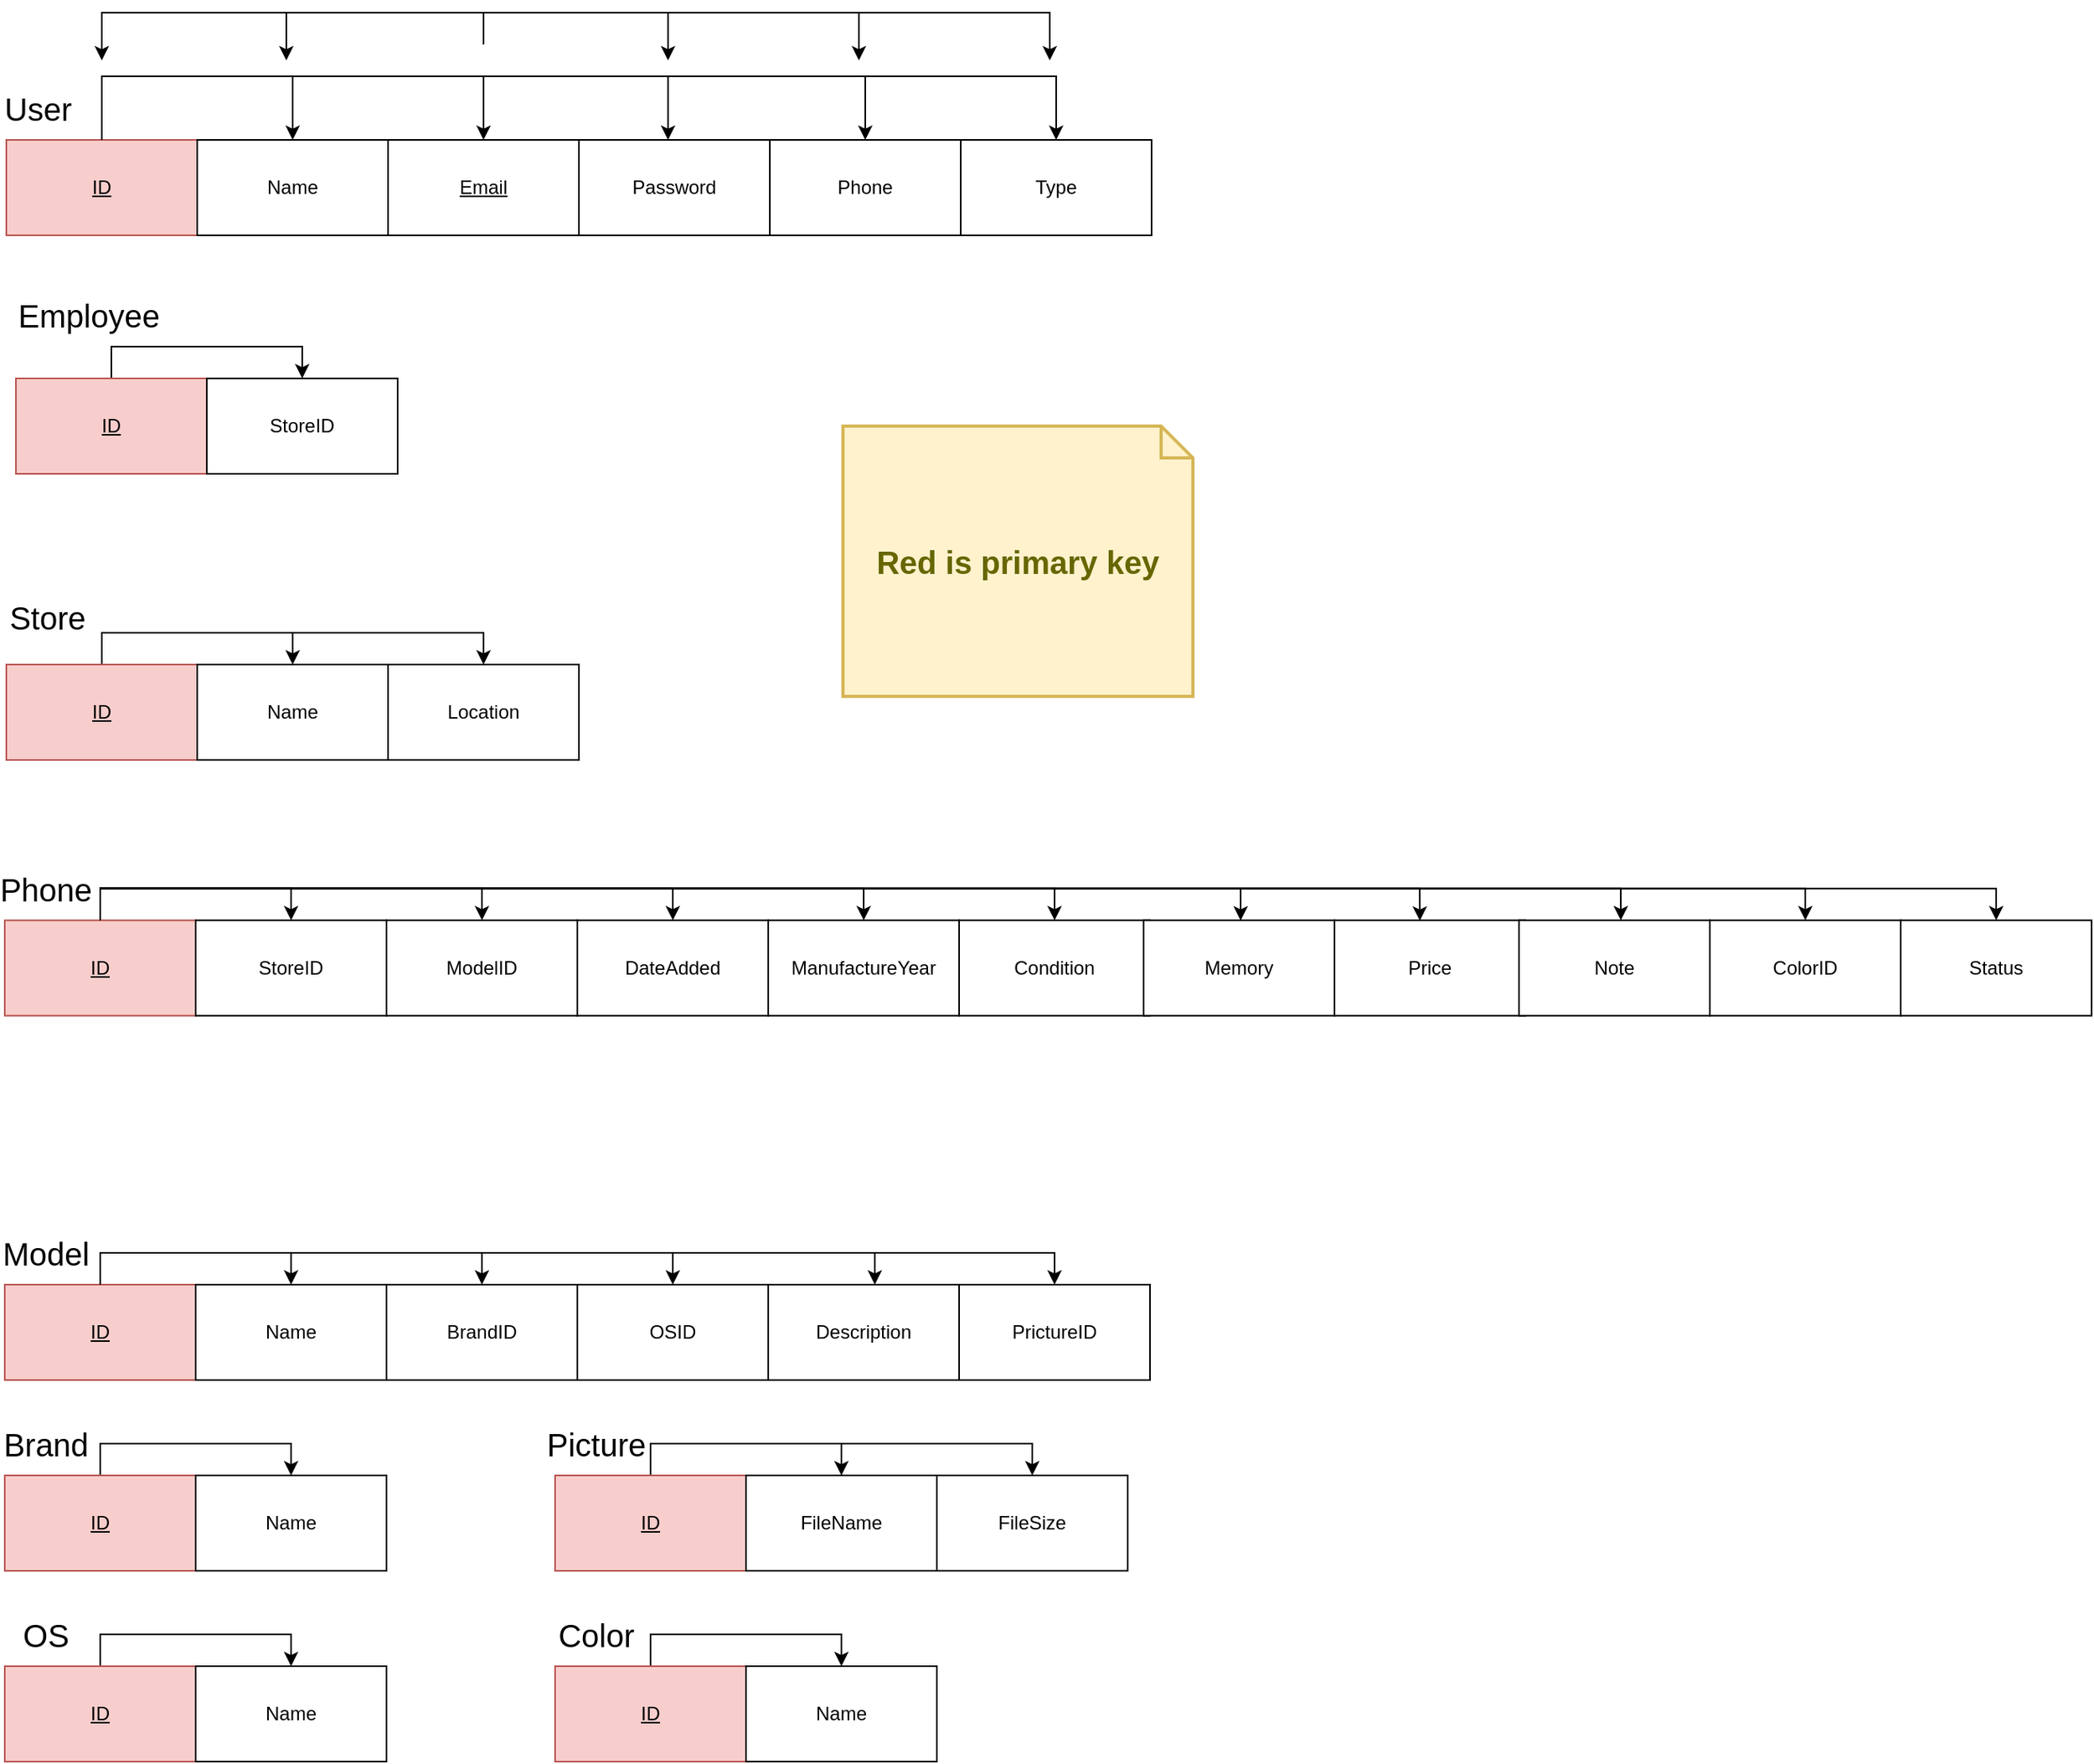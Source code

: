 <mxfile version="14.8.3" type="device"><diagram id="035sHm9pwQb7ePQOrhCW" name="Page-2"><mxGraphModel dx="2194" dy="1099" grid="1" gridSize="10" guides="1" tooltips="1" connect="1" arrows="1" fold="1" page="1" pageScale="1" pageWidth="827" pageHeight="1169" math="0" shadow="0"><root><mxCell id="b-8uIXt19fAHrSY7u_cm-0"/><mxCell id="b-8uIXt19fAHrSY7u_cm-1" parent="b-8uIXt19fAHrSY7u_cm-0"/><mxCell id="b-8uIXt19fAHrSY7u_cm-50" style="edgeStyle=orthogonalEdgeStyle;rounded=0;orthogonalLoop=1;jettySize=auto;html=1;entryX=0.5;entryY=0;entryDx=0;entryDy=0;fontSize=20;endArrow=classic;endFill=1;" parent="b-8uIXt19fAHrSY7u_cm-1" source="b-8uIXt19fAHrSY7u_cm-2" target="b-8uIXt19fAHrSY7u_cm-3" edge="1"><mxGeometry relative="1" as="geometry"><Array as="points"><mxPoint x="114" y="120"/><mxPoint x="234" y="120"/></Array></mxGeometry></mxCell><mxCell id="b-8uIXt19fAHrSY7u_cm-51" style="edgeStyle=orthogonalEdgeStyle;rounded=0;orthogonalLoop=1;jettySize=auto;html=1;entryX=0.5;entryY=0;entryDx=0;entryDy=0;fontSize=20;endArrow=classic;endFill=1;" parent="b-8uIXt19fAHrSY7u_cm-1" source="b-8uIXt19fAHrSY7u_cm-2" edge="1" target="jbXUVMqpDsSO2yN19UNB-1"><mxGeometry relative="1" as="geometry"><mxPoint x="414" y="160" as="targetPoint"/><Array as="points"><mxPoint x="114" y="120"/><mxPoint x="354" y="120"/></Array></mxGeometry></mxCell><mxCell id="b-8uIXt19fAHrSY7u_cm-54" style="edgeStyle=orthogonalEdgeStyle;rounded=0;orthogonalLoop=1;jettySize=auto;html=1;entryX=0.5;entryY=0;entryDx=0;entryDy=0;fontSize=20;endArrow=classic;endFill=1;" parent="b-8uIXt19fAHrSY7u_cm-1" source="b-8uIXt19fAHrSY7u_cm-2" target="b-8uIXt19fAHrSY7u_cm-6" edge="1"><mxGeometry relative="1" as="geometry"><Array as="points"><mxPoint x="114" y="120"/><mxPoint x="594" y="120"/></Array></mxGeometry></mxCell><mxCell id="b-8uIXt19fAHrSY7u_cm-55" style="edgeStyle=orthogonalEdgeStyle;rounded=0;orthogonalLoop=1;jettySize=auto;html=1;entryX=0.5;entryY=0;entryDx=0;entryDy=0;fontSize=20;endArrow=classic;endFill=1;" parent="b-8uIXt19fAHrSY7u_cm-1" source="b-8uIXt19fAHrSY7u_cm-2" target="b-8uIXt19fAHrSY7u_cm-7" edge="1"><mxGeometry relative="1" as="geometry"><Array as="points"><mxPoint x="114" y="120"/><mxPoint x="714" y="120"/></Array></mxGeometry></mxCell><mxCell id="b-8uIXt19fAHrSY7u_cm-2" value="ID" style="rounded=0;whiteSpace=wrap;html=1;fillColor=#f8cecc;strokeColor=#b85450;fontStyle=4" parent="b-8uIXt19fAHrSY7u_cm-1" vertex="1"><mxGeometry x="54" y="160" width="120" height="60" as="geometry"/></mxCell><mxCell id="b-8uIXt19fAHrSY7u_cm-3" value="Name" style="rounded=0;whiteSpace=wrap;html=1;" parent="b-8uIXt19fAHrSY7u_cm-1" vertex="1"><mxGeometry x="174" y="160" width="120" height="60" as="geometry"/></mxCell><mxCell id="b-8uIXt19fAHrSY7u_cm-6" value="Phone" style="rounded=0;whiteSpace=wrap;html=1;" parent="b-8uIXt19fAHrSY7u_cm-1" vertex="1"><mxGeometry x="534" y="160" width="120" height="60" as="geometry"/></mxCell><mxCell id="b-8uIXt19fAHrSY7u_cm-7" value="Type" style="rounded=0;whiteSpace=wrap;html=1;" parent="b-8uIXt19fAHrSY7u_cm-1" vertex="1"><mxGeometry x="654" y="160" width="120" height="60" as="geometry"/></mxCell><mxCell id="b-8uIXt19fAHrSY7u_cm-60" style="edgeStyle=orthogonalEdgeStyle;rounded=0;orthogonalLoop=1;jettySize=auto;html=1;fontSize=20;endArrow=classic;endFill=1;" parent="b-8uIXt19fAHrSY7u_cm-1" source="b-8uIXt19fAHrSY7u_cm-8" target="b-8uIXt19fAHrSY7u_cm-9" edge="1"><mxGeometry relative="1" as="geometry"><Array as="points"><mxPoint x="120" y="290"/><mxPoint x="240" y="290"/></Array></mxGeometry></mxCell><mxCell id="b-8uIXt19fAHrSY7u_cm-8" value="ID" style="rounded=0;whiteSpace=wrap;html=1;fontStyle=4;strokeColor=#b85450;fillColor=#f8cecc;" parent="b-8uIXt19fAHrSY7u_cm-1" vertex="1"><mxGeometry x="60" y="310" width="120" height="60" as="geometry"/></mxCell><mxCell id="b-8uIXt19fAHrSY7u_cm-9" value="StoreID" style="rounded=0;whiteSpace=wrap;html=1;" parent="b-8uIXt19fAHrSY7u_cm-1" vertex="1"><mxGeometry x="180" y="310" width="120" height="60" as="geometry"/></mxCell><mxCell id="b-8uIXt19fAHrSY7u_cm-61" style="edgeStyle=orthogonalEdgeStyle;rounded=0;orthogonalLoop=1;jettySize=auto;html=1;entryX=0.5;entryY=0;entryDx=0;entryDy=0;fontSize=20;endArrow=classic;endFill=1;" parent="b-8uIXt19fAHrSY7u_cm-1" source="b-8uIXt19fAHrSY7u_cm-10" target="b-8uIXt19fAHrSY7u_cm-11" edge="1"><mxGeometry relative="1" as="geometry"/></mxCell><mxCell id="b-8uIXt19fAHrSY7u_cm-62" style="edgeStyle=orthogonalEdgeStyle;rounded=0;orthogonalLoop=1;jettySize=auto;html=1;entryX=0.5;entryY=0;entryDx=0;entryDy=0;fontSize=20;endArrow=classic;endFill=1;" parent="b-8uIXt19fAHrSY7u_cm-1" source="b-8uIXt19fAHrSY7u_cm-10" target="b-8uIXt19fAHrSY7u_cm-12" edge="1"><mxGeometry relative="1" as="geometry"><Array as="points"><mxPoint x="114" y="470"/><mxPoint x="354" y="470"/></Array></mxGeometry></mxCell><mxCell id="b-8uIXt19fAHrSY7u_cm-10" value="ID" style="rounded=0;whiteSpace=wrap;html=1;fontStyle=4;strokeColor=#b85450;fillColor=#f8cecc;" parent="b-8uIXt19fAHrSY7u_cm-1" vertex="1"><mxGeometry x="54" y="490" width="120" height="60" as="geometry"/></mxCell><mxCell id="b-8uIXt19fAHrSY7u_cm-11" value="Name" style="rounded=0;whiteSpace=wrap;html=1;" parent="b-8uIXt19fAHrSY7u_cm-1" vertex="1"><mxGeometry x="174" y="490" width="120" height="60" as="geometry"/></mxCell><mxCell id="b-8uIXt19fAHrSY7u_cm-12" value="Location" style="rounded=0;whiteSpace=wrap;html=1;" parent="b-8uIXt19fAHrSY7u_cm-1" vertex="1"><mxGeometry x="294" y="490" width="120" height="60" as="geometry"/></mxCell><mxCell id="b-8uIXt19fAHrSY7u_cm-63" style="edgeStyle=orthogonalEdgeStyle;rounded=0;orthogonalLoop=1;jettySize=auto;html=1;entryX=0.5;entryY=0;entryDx=0;entryDy=0;fontSize=20;endArrow=classic;endFill=1;" parent="b-8uIXt19fAHrSY7u_cm-1" source="b-8uIXt19fAHrSY7u_cm-14" target="b-8uIXt19fAHrSY7u_cm-15" edge="1"><mxGeometry relative="1" as="geometry"/></mxCell><mxCell id="b-8uIXt19fAHrSY7u_cm-14" value="ID" style="rounded=0;whiteSpace=wrap;html=1;fontStyle=4;strokeColor=#b85450;fillColor=#f8cecc;" parent="b-8uIXt19fAHrSY7u_cm-1" vertex="1"><mxGeometry x="53" y="650.83" width="120" height="60" as="geometry"/></mxCell><mxCell id="b-8uIXt19fAHrSY7u_cm-15" value="StoreID" style="rounded=0;whiteSpace=wrap;html=1;" parent="b-8uIXt19fAHrSY7u_cm-1" vertex="1"><mxGeometry x="173" y="650.83" width="120" height="60" as="geometry"/></mxCell><mxCell id="b-8uIXt19fAHrSY7u_cm-16" value="ModelID" style="rounded=0;whiteSpace=wrap;html=1;" parent="b-8uIXt19fAHrSY7u_cm-1" vertex="1"><mxGeometry x="293" y="650.83" width="120" height="60" as="geometry"/></mxCell><mxCell id="b-8uIXt19fAHrSY7u_cm-17" value="DateAdded" style="rounded=0;whiteSpace=wrap;html=1;" parent="b-8uIXt19fAHrSY7u_cm-1" vertex="1"><mxGeometry x="413" y="650.83" width="120" height="60" as="geometry"/></mxCell><mxCell id="b-8uIXt19fAHrSY7u_cm-18" value="ManufactureYear" style="rounded=0;whiteSpace=wrap;html=1;" parent="b-8uIXt19fAHrSY7u_cm-1" vertex="1"><mxGeometry x="533" y="650.83" width="120" height="60" as="geometry"/></mxCell><mxCell id="b-8uIXt19fAHrSY7u_cm-83" style="edgeStyle=orthogonalEdgeStyle;rounded=0;orthogonalLoop=1;jettySize=auto;html=1;exitX=0.5;exitY=0;exitDx=0;exitDy=0;fontSize=20;endArrow=classic;endFill=1;" parent="b-8uIXt19fAHrSY7u_cm-1" source="b-8uIXt19fAHrSY7u_cm-19" edge="1"><mxGeometry relative="1" as="geometry"><mxPoint x="712.833" y="650.667" as="targetPoint"/></mxGeometry></mxCell><mxCell id="b-8uIXt19fAHrSY7u_cm-19" value="Condition" style="rounded=0;whiteSpace=wrap;html=1;" parent="b-8uIXt19fAHrSY7u_cm-1" vertex="1"><mxGeometry x="653" y="650.83" width="120" height="60" as="geometry"/></mxCell><mxCell id="b-8uIXt19fAHrSY7u_cm-20" value="Memory" style="rounded=0;whiteSpace=wrap;html=1;" parent="b-8uIXt19fAHrSY7u_cm-1" vertex="1"><mxGeometry x="769" y="650.83" width="120" height="60" as="geometry"/></mxCell><mxCell id="b-8uIXt19fAHrSY7u_cm-21" value="Price" style="rounded=0;whiteSpace=wrap;html=1;" parent="b-8uIXt19fAHrSY7u_cm-1" vertex="1"><mxGeometry x="889" y="650.83" width="120" height="60" as="geometry"/></mxCell><mxCell id="b-8uIXt19fAHrSY7u_cm-22" value="Note" style="rounded=0;whiteSpace=wrap;html=1;" parent="b-8uIXt19fAHrSY7u_cm-1" vertex="1"><mxGeometry x="1005" y="650.83" width="120" height="60" as="geometry"/></mxCell><mxCell id="b-8uIXt19fAHrSY7u_cm-23" value="ColorID" style="rounded=0;whiteSpace=wrap;html=1;" parent="b-8uIXt19fAHrSY7u_cm-1" vertex="1"><mxGeometry x="1125" y="650.83" width="120" height="60" as="geometry"/></mxCell><mxCell id="b-8uIXt19fAHrSY7u_cm-24" value="Status" style="rounded=0;whiteSpace=wrap;html=1;" parent="b-8uIXt19fAHrSY7u_cm-1" vertex="1"><mxGeometry x="1245" y="650.83" width="120" height="60" as="geometry"/></mxCell><mxCell id="b-8uIXt19fAHrSY7u_cm-25" value="User" style="text;html=1;strokeColor=none;fillColor=none;align=center;verticalAlign=middle;whiteSpace=wrap;rounded=0;fontSize=20;" parent="b-8uIXt19fAHrSY7u_cm-1" vertex="1"><mxGeometry x="54" y="130" width="40" height="20" as="geometry"/></mxCell><mxCell id="b-8uIXt19fAHrSY7u_cm-26" value="Employee" style="text;html=1;strokeColor=none;fillColor=none;align=center;verticalAlign=middle;whiteSpace=wrap;rounded=0;fontSize=20;" parent="b-8uIXt19fAHrSY7u_cm-1" vertex="1"><mxGeometry x="86" y="260" width="40" height="20" as="geometry"/></mxCell><mxCell id="b-8uIXt19fAHrSY7u_cm-27" value="Store" style="text;html=1;strokeColor=none;fillColor=none;align=center;verticalAlign=middle;whiteSpace=wrap;rounded=0;fontSize=20;" parent="b-8uIXt19fAHrSY7u_cm-1" vertex="1"><mxGeometry x="60" y="450" width="40" height="20" as="geometry"/></mxCell><mxCell id="b-8uIXt19fAHrSY7u_cm-28" value="Phone" style="text;html=1;strokeColor=none;fillColor=none;align=center;verticalAlign=middle;whiteSpace=wrap;rounded=0;fontSize=20;" parent="b-8uIXt19fAHrSY7u_cm-1" vertex="1"><mxGeometry x="59" y="620.83" width="40" height="20" as="geometry"/></mxCell><mxCell id="b-8uIXt19fAHrSY7u_cm-85" style="edgeStyle=orthogonalEdgeStyle;rounded=0;orthogonalLoop=1;jettySize=auto;html=1;entryX=0.5;entryY=0;entryDx=0;entryDy=0;fontSize=20;endArrow=classic;endFill=1;" parent="b-8uIXt19fAHrSY7u_cm-1" source="b-8uIXt19fAHrSY7u_cm-29" target="b-8uIXt19fAHrSY7u_cm-30" edge="1"><mxGeometry relative="1" as="geometry"/></mxCell><mxCell id="b-8uIXt19fAHrSY7u_cm-86" style="edgeStyle=orthogonalEdgeStyle;rounded=0;orthogonalLoop=1;jettySize=auto;html=1;entryX=0.5;entryY=0;entryDx=0;entryDy=0;fontSize=20;endArrow=classic;endFill=1;" parent="b-8uIXt19fAHrSY7u_cm-1" source="b-8uIXt19fAHrSY7u_cm-29" target="b-8uIXt19fAHrSY7u_cm-31" edge="1"><mxGeometry relative="1" as="geometry"><Array as="points"><mxPoint x="113" y="860"/><mxPoint x="353" y="860"/></Array></mxGeometry></mxCell><mxCell id="b-8uIXt19fAHrSY7u_cm-29" value="ID" style="rounded=0;whiteSpace=wrap;html=1;fontStyle=4;strokeColor=#b85450;fillColor=#f8cecc;" parent="b-8uIXt19fAHrSY7u_cm-1" vertex="1"><mxGeometry x="53" y="880" width="120" height="60" as="geometry"/></mxCell><mxCell id="b-8uIXt19fAHrSY7u_cm-30" value="Name" style="rounded=0;whiteSpace=wrap;html=1;fontStyle=0" parent="b-8uIXt19fAHrSY7u_cm-1" vertex="1"><mxGeometry x="173" y="880" width="120" height="60" as="geometry"/></mxCell><mxCell id="b-8uIXt19fAHrSY7u_cm-31" value="BrandID" style="rounded=0;whiteSpace=wrap;html=1;" parent="b-8uIXt19fAHrSY7u_cm-1" vertex="1"><mxGeometry x="293" y="880" width="120" height="60" as="geometry"/></mxCell><mxCell id="b-8uIXt19fAHrSY7u_cm-32" value="Model" style="text;html=1;strokeColor=none;fillColor=none;align=center;verticalAlign=middle;whiteSpace=wrap;rounded=0;fontSize=20;" parent="b-8uIXt19fAHrSY7u_cm-1" vertex="1"><mxGeometry x="59" y="850" width="40" height="20" as="geometry"/></mxCell><mxCell id="b-8uIXt19fAHrSY7u_cm-33" value="OSID" style="rounded=0;whiteSpace=wrap;html=1;" parent="b-8uIXt19fAHrSY7u_cm-1" vertex="1"><mxGeometry x="413" y="880" width="120" height="60" as="geometry"/></mxCell><mxCell id="b-8uIXt19fAHrSY7u_cm-34" value="Description" style="rounded=0;whiteSpace=wrap;html=1;" parent="b-8uIXt19fAHrSY7u_cm-1" vertex="1"><mxGeometry x="533" y="880" width="120" height="60" as="geometry"/></mxCell><mxCell id="b-8uIXt19fAHrSY7u_cm-35" value="PrictureID" style="rounded=0;whiteSpace=wrap;html=1;" parent="b-8uIXt19fAHrSY7u_cm-1" vertex="1"><mxGeometry x="653" y="880" width="120" height="60" as="geometry"/></mxCell><mxCell id="b-8uIXt19fAHrSY7u_cm-98" style="edgeStyle=orthogonalEdgeStyle;rounded=0;orthogonalLoop=1;jettySize=auto;html=1;entryX=0.5;entryY=0;entryDx=0;entryDy=0;fontSize=20;endArrow=classic;endFill=1;" parent="b-8uIXt19fAHrSY7u_cm-1" source="b-8uIXt19fAHrSY7u_cm-36" target="b-8uIXt19fAHrSY7u_cm-37" edge="1"><mxGeometry relative="1" as="geometry"/></mxCell><mxCell id="b-8uIXt19fAHrSY7u_cm-36" value="ID" style="rounded=0;whiteSpace=wrap;html=1;fontStyle=4;strokeColor=#b85450;fillColor=#f8cecc;" parent="b-8uIXt19fAHrSY7u_cm-1" vertex="1"><mxGeometry x="53" y="1000" width="120" height="60" as="geometry"/></mxCell><mxCell id="b-8uIXt19fAHrSY7u_cm-37" value="Name" style="rounded=0;whiteSpace=wrap;html=1;fontStyle=0" parent="b-8uIXt19fAHrSY7u_cm-1" vertex="1"><mxGeometry x="173" y="1000" width="120" height="60" as="geometry"/></mxCell><mxCell id="b-8uIXt19fAHrSY7u_cm-39" value="Brand" style="text;html=1;strokeColor=none;fillColor=none;align=center;verticalAlign=middle;whiteSpace=wrap;rounded=0;fontSize=20;" parent="b-8uIXt19fAHrSY7u_cm-1" vertex="1"><mxGeometry x="59" y="970" width="40" height="20" as="geometry"/></mxCell><mxCell id="b-8uIXt19fAHrSY7u_cm-97" style="edgeStyle=orthogonalEdgeStyle;rounded=0;orthogonalLoop=1;jettySize=auto;html=1;entryX=0.5;entryY=0;entryDx=0;entryDy=0;fontSize=20;endArrow=classic;endFill=1;" parent="b-8uIXt19fAHrSY7u_cm-1" source="b-8uIXt19fAHrSY7u_cm-40" target="b-8uIXt19fAHrSY7u_cm-41" edge="1"><mxGeometry relative="1" as="geometry"/></mxCell><mxCell id="b-8uIXt19fAHrSY7u_cm-40" value="ID" style="rounded=0;whiteSpace=wrap;html=1;fontStyle=4;strokeColor=#b85450;fillColor=#f8cecc;" parent="b-8uIXt19fAHrSY7u_cm-1" vertex="1"><mxGeometry x="53" y="1120" width="120" height="60" as="geometry"/></mxCell><mxCell id="b-8uIXt19fAHrSY7u_cm-41" value="Name" style="rounded=0;whiteSpace=wrap;html=1;fontStyle=0" parent="b-8uIXt19fAHrSY7u_cm-1" vertex="1"><mxGeometry x="173" y="1120" width="120" height="60" as="geometry"/></mxCell><mxCell id="b-8uIXt19fAHrSY7u_cm-42" value="OS" style="text;html=1;strokeColor=none;fillColor=none;align=center;verticalAlign=middle;whiteSpace=wrap;rounded=0;fontSize=20;" parent="b-8uIXt19fAHrSY7u_cm-1" vertex="1"><mxGeometry x="59" y="1090" width="40" height="20" as="geometry"/></mxCell><mxCell id="b-8uIXt19fAHrSY7u_cm-99" style="edgeStyle=orthogonalEdgeStyle;rounded=0;orthogonalLoop=1;jettySize=auto;html=1;entryX=0.5;entryY=0;entryDx=0;entryDy=0;fontSize=20;endArrow=classic;endFill=1;" parent="b-8uIXt19fAHrSY7u_cm-1" source="b-8uIXt19fAHrSY7u_cm-43" target="b-8uIXt19fAHrSY7u_cm-44" edge="1"><mxGeometry relative="1" as="geometry"/></mxCell><mxCell id="b-8uIXt19fAHrSY7u_cm-100" style="edgeStyle=orthogonalEdgeStyle;rounded=0;orthogonalLoop=1;jettySize=auto;html=1;fontSize=20;endArrow=classic;endFill=1;entryX=0.5;entryY=0;entryDx=0;entryDy=0;" parent="b-8uIXt19fAHrSY7u_cm-1" source="b-8uIXt19fAHrSY7u_cm-43" target="b-8uIXt19fAHrSY7u_cm-87" edge="1"><mxGeometry relative="1" as="geometry"><mxPoint x="700" y="990" as="targetPoint"/></mxGeometry></mxCell><mxCell id="b-8uIXt19fAHrSY7u_cm-43" value="ID" style="rounded=0;whiteSpace=wrap;html=1;fontStyle=4;strokeColor=#b85450;fillColor=#f8cecc;" parent="b-8uIXt19fAHrSY7u_cm-1" vertex="1"><mxGeometry x="399" y="1000" width="120" height="60" as="geometry"/></mxCell><mxCell id="b-8uIXt19fAHrSY7u_cm-44" value="FileName" style="rounded=0;whiteSpace=wrap;html=1;" parent="b-8uIXt19fAHrSY7u_cm-1" vertex="1"><mxGeometry x="519" y="1000" width="120" height="60" as="geometry"/></mxCell><mxCell id="b-8uIXt19fAHrSY7u_cm-45" value="Picture" style="text;html=1;strokeColor=none;fillColor=none;align=center;verticalAlign=middle;whiteSpace=wrap;rounded=0;fontSize=20;" parent="b-8uIXt19fAHrSY7u_cm-1" vertex="1"><mxGeometry x="405" y="970" width="40" height="20" as="geometry"/></mxCell><mxCell id="b-8uIXt19fAHrSY7u_cm-96" style="edgeStyle=orthogonalEdgeStyle;rounded=0;orthogonalLoop=1;jettySize=auto;html=1;entryX=0.5;entryY=0;entryDx=0;entryDy=0;fontSize=20;endArrow=classic;endFill=1;" parent="b-8uIXt19fAHrSY7u_cm-1" source="b-8uIXt19fAHrSY7u_cm-46" target="b-8uIXt19fAHrSY7u_cm-47" edge="1"><mxGeometry relative="1" as="geometry"/></mxCell><mxCell id="b-8uIXt19fAHrSY7u_cm-46" value="ID" style="rounded=0;whiteSpace=wrap;html=1;fontStyle=4;strokeColor=#b85450;fillColor=#f8cecc;" parent="b-8uIXt19fAHrSY7u_cm-1" vertex="1"><mxGeometry x="399" y="1120" width="120" height="60" as="geometry"/></mxCell><mxCell id="b-8uIXt19fAHrSY7u_cm-47" value="Name" style="rounded=0;whiteSpace=wrap;html=1;" parent="b-8uIXt19fAHrSY7u_cm-1" vertex="1"><mxGeometry x="519" y="1120" width="120" height="60" as="geometry"/></mxCell><mxCell id="b-8uIXt19fAHrSY7u_cm-48" value="Color" style="text;html=1;strokeColor=none;fillColor=none;align=center;verticalAlign=middle;whiteSpace=wrap;rounded=0;fontSize=20;" parent="b-8uIXt19fAHrSY7u_cm-1" vertex="1"><mxGeometry x="405" y="1090" width="40" height="20" as="geometry"/></mxCell><mxCell id="b-8uIXt19fAHrSY7u_cm-64" style="edgeStyle=orthogonalEdgeStyle;rounded=0;orthogonalLoop=1;jettySize=auto;html=1;entryX=0.5;entryY=0;entryDx=0;entryDy=0;fontSize=20;endArrow=classic;endFill=1;" parent="b-8uIXt19fAHrSY7u_cm-1" source="b-8uIXt19fAHrSY7u_cm-14" target="b-8uIXt19fAHrSY7u_cm-16" edge="1"><mxGeometry relative="1" as="geometry"><Array as="points"><mxPoint x="113" y="630.83"/><mxPoint x="353" y="630.83"/></Array></mxGeometry></mxCell><mxCell id="b-8uIXt19fAHrSY7u_cm-65" style="edgeStyle=orthogonalEdgeStyle;rounded=0;orthogonalLoop=1;jettySize=auto;html=1;entryX=0.5;entryY=0;entryDx=0;entryDy=0;fontSize=20;endArrow=classic;endFill=1;" parent="b-8uIXt19fAHrSY7u_cm-1" source="b-8uIXt19fAHrSY7u_cm-14" target="b-8uIXt19fAHrSY7u_cm-17" edge="1"><mxGeometry relative="1" as="geometry"><Array as="points"><mxPoint x="113" y="630.83"/><mxPoint x="473" y="630.83"/></Array></mxGeometry></mxCell><mxCell id="b-8uIXt19fAHrSY7u_cm-66" style="edgeStyle=orthogonalEdgeStyle;rounded=0;orthogonalLoop=1;jettySize=auto;html=1;entryX=0.5;entryY=0;entryDx=0;entryDy=0;fontSize=20;endArrow=classic;endFill=1;" parent="b-8uIXt19fAHrSY7u_cm-1" source="b-8uIXt19fAHrSY7u_cm-14" target="b-8uIXt19fAHrSY7u_cm-18" edge="1"><mxGeometry relative="1" as="geometry"><Array as="points"><mxPoint x="113" y="630.83"/><mxPoint x="593" y="630.83"/></Array></mxGeometry></mxCell><mxCell id="b-8uIXt19fAHrSY7u_cm-67" style="edgeStyle=orthogonalEdgeStyle;rounded=0;orthogonalLoop=1;jettySize=auto;html=1;entryX=0.5;entryY=0;entryDx=0;entryDy=0;fontSize=20;endArrow=classic;endFill=1;" parent="b-8uIXt19fAHrSY7u_cm-1" source="b-8uIXt19fAHrSY7u_cm-14" target="b-8uIXt19fAHrSY7u_cm-19" edge="1"><mxGeometry relative="1" as="geometry"><Array as="points"><mxPoint x="113" y="630.83"/><mxPoint x="713" y="630.83"/></Array></mxGeometry></mxCell><mxCell id="b-8uIXt19fAHrSY7u_cm-69" style="edgeStyle=orthogonalEdgeStyle;rounded=0;orthogonalLoop=1;jettySize=auto;html=1;entryX=0.447;entryY=0.004;entryDx=0;entryDy=0;fontSize=20;endArrow=classic;endFill=1;entryPerimeter=0;" parent="b-8uIXt19fAHrSY7u_cm-1" source="b-8uIXt19fAHrSY7u_cm-14" target="b-8uIXt19fAHrSY7u_cm-21" edge="1"><mxGeometry relative="1" as="geometry"><Array as="points"><mxPoint x="113" y="630.83"/><mxPoint x="943" y="630.83"/></Array></mxGeometry></mxCell><mxCell id="b-8uIXt19fAHrSY7u_cm-70" style="edgeStyle=orthogonalEdgeStyle;rounded=0;orthogonalLoop=1;jettySize=auto;html=1;fontSize=20;endArrow=classic;endFill=1;" parent="b-8uIXt19fAHrSY7u_cm-1" source="b-8uIXt19fAHrSY7u_cm-14" edge="1"><mxGeometry relative="1" as="geometry"><mxPoint x="113.0" y="650.83" as="sourcePoint"/><mxPoint x="1069" y="650.83" as="targetPoint"/><Array as="points"><mxPoint x="113" y="630.83"/><mxPoint x="1069" y="630.83"/></Array></mxGeometry></mxCell><mxCell id="b-8uIXt19fAHrSY7u_cm-71" style="edgeStyle=orthogonalEdgeStyle;rounded=0;orthogonalLoop=1;jettySize=auto;html=1;fontSize=20;endArrow=classic;endFill=1;entryX=0.5;entryY=0;entryDx=0;entryDy=0;" parent="b-8uIXt19fAHrSY7u_cm-1" source="b-8uIXt19fAHrSY7u_cm-14" target="b-8uIXt19fAHrSY7u_cm-23" edge="1"><mxGeometry relative="1" as="geometry"><mxPoint x="113.0" y="650.83" as="sourcePoint"/><mxPoint x="1069" y="650.83" as="targetPoint"/><Array as="points"><mxPoint x="113" y="630.83"/><mxPoint x="1185" y="630.83"/></Array></mxGeometry></mxCell><mxCell id="b-8uIXt19fAHrSY7u_cm-72" style="edgeStyle=orthogonalEdgeStyle;rounded=0;orthogonalLoop=1;jettySize=auto;html=1;fontSize=20;endArrow=classic;endFill=1;entryX=0.5;entryY=0;entryDx=0;entryDy=0;" parent="b-8uIXt19fAHrSY7u_cm-1" source="b-8uIXt19fAHrSY7u_cm-14" target="b-8uIXt19fAHrSY7u_cm-24" edge="1"><mxGeometry relative="1" as="geometry"><mxPoint x="113.0" y="650.83" as="sourcePoint"/><mxPoint x="1069" y="650.83" as="targetPoint"/><Array as="points"><mxPoint x="113" y="630.83"/><mxPoint x="1305" y="630.83"/></Array></mxGeometry></mxCell><mxCell id="b-8uIXt19fAHrSY7u_cm-84" style="edgeStyle=orthogonalEdgeStyle;rounded=0;orthogonalLoop=1;jettySize=auto;html=1;fontSize=20;endArrow=classic;endFill=1;" parent="b-8uIXt19fAHrSY7u_cm-1" source="b-8uIXt19fAHrSY7u_cm-14" edge="1"><mxGeometry relative="1" as="geometry"><mxPoint x="113" y="650.83" as="sourcePoint"/><mxPoint x="830" y="651" as="targetPoint"/><Array as="points"><mxPoint x="113" y="631"/><mxPoint x="830" y="631"/></Array></mxGeometry></mxCell><mxCell id="b-8uIXt19fAHrSY7u_cm-87" value="FileSize" style="rounded=0;whiteSpace=wrap;html=1;" parent="b-8uIXt19fAHrSY7u_cm-1" vertex="1"><mxGeometry x="639" y="1000" width="120" height="60" as="geometry"/></mxCell><mxCell id="b-8uIXt19fAHrSY7u_cm-88" style="edgeStyle=orthogonalEdgeStyle;rounded=0;orthogonalLoop=1;jettySize=auto;html=1;entryX=0.5;entryY=0;entryDx=0;entryDy=0;fontSize=20;endArrow=classic;endFill=1;" parent="b-8uIXt19fAHrSY7u_cm-1" source="b-8uIXt19fAHrSY7u_cm-29" target="b-8uIXt19fAHrSY7u_cm-33" edge="1"><mxGeometry relative="1" as="geometry"><Array as="points"><mxPoint x="113" y="860"/><mxPoint x="473" y="860"/></Array></mxGeometry></mxCell><mxCell id="b-8uIXt19fAHrSY7u_cm-89" style="edgeStyle=orthogonalEdgeStyle;rounded=0;orthogonalLoop=1;jettySize=auto;html=1;fontSize=20;endArrow=classic;endFill=1;" parent="b-8uIXt19fAHrSY7u_cm-1" source="b-8uIXt19fAHrSY7u_cm-29" edge="1"><mxGeometry relative="1" as="geometry"><mxPoint x="113" y="880" as="sourcePoint"/><mxPoint x="600" y="880" as="targetPoint"/><Array as="points"><mxPoint x="113" y="860"/><mxPoint x="600" y="860"/></Array></mxGeometry></mxCell><mxCell id="b-8uIXt19fAHrSY7u_cm-90" style="edgeStyle=orthogonalEdgeStyle;rounded=0;orthogonalLoop=1;jettySize=auto;html=1;fontSize=20;endArrow=classic;endFill=1;entryX=0.5;entryY=0;entryDx=0;entryDy=0;" parent="b-8uIXt19fAHrSY7u_cm-1" source="b-8uIXt19fAHrSY7u_cm-29" target="b-8uIXt19fAHrSY7u_cm-35" edge="1"><mxGeometry relative="1" as="geometry"><mxPoint x="113" y="880" as="sourcePoint"/><mxPoint x="600" y="880" as="targetPoint"/><Array as="points"><mxPoint x="113" y="860"/><mxPoint x="713" y="860"/></Array></mxGeometry></mxCell><mxCell id="b-8uIXt19fAHrSY7u_cm-101" value="Red is primary key" style="shape=note;strokeWidth=2;fontSize=20;size=20;whiteSpace=wrap;html=1;fillColor=#fff2cc;strokeColor=#d6b656;fontColor=#666600;fontStyle=1" parent="b-8uIXt19fAHrSY7u_cm-1" vertex="1"><mxGeometry x="580" y="340" width="220" height="170" as="geometry"/></mxCell><mxCell id="jbXUVMqpDsSO2yN19UNB-0" value="Password" style="rounded=0;whiteSpace=wrap;html=1;" vertex="1" parent="b-8uIXt19fAHrSY7u_cm-1"><mxGeometry x="414" y="160" width="120" height="60" as="geometry"/></mxCell><mxCell id="jbXUVMqpDsSO2yN19UNB-3" style="edgeStyle=orthogonalEdgeStyle;rounded=0;orthogonalLoop=1;jettySize=auto;html=1;" edge="1" parent="b-8uIXt19fAHrSY7u_cm-1"><mxGeometry relative="1" as="geometry"><mxPoint x="354" y="100" as="sourcePoint"/><mxPoint x="114" y="110" as="targetPoint"/><Array as="points"><mxPoint x="354" y="80"/><mxPoint x="114" y="80"/></Array></mxGeometry></mxCell><mxCell id="jbXUVMqpDsSO2yN19UNB-1" value="Email" style="rounded=0;whiteSpace=wrap;html=1;fontStyle=4" vertex="1" parent="b-8uIXt19fAHrSY7u_cm-1"><mxGeometry x="294" y="160" width="120" height="60" as="geometry"/></mxCell><mxCell id="jbXUVMqpDsSO2yN19UNB-2" style="edgeStyle=orthogonalEdgeStyle;rounded=0;orthogonalLoop=1;jettySize=auto;html=1;fontSize=20;endArrow=classic;endFill=1;" edge="1" parent="b-8uIXt19fAHrSY7u_cm-1" source="b-8uIXt19fAHrSY7u_cm-2"><mxGeometry relative="1" as="geometry"><mxPoint x="470" y="160" as="targetPoint"/><Array as="points"><mxPoint x="114" y="120"/><mxPoint x="470" y="120"/></Array><mxPoint x="114" y="160" as="sourcePoint"/></mxGeometry></mxCell><mxCell id="jbXUVMqpDsSO2yN19UNB-5" style="edgeStyle=orthogonalEdgeStyle;rounded=0;orthogonalLoop=1;jettySize=auto;html=1;" edge="1" parent="b-8uIXt19fAHrSY7u_cm-1"><mxGeometry relative="1" as="geometry"><mxPoint x="354" y="100" as="sourcePoint"/><mxPoint x="230" y="110" as="targetPoint"/><Array as="points"><mxPoint x="354" y="80"/><mxPoint x="230" y="80"/></Array></mxGeometry></mxCell><mxCell id="jbXUVMqpDsSO2yN19UNB-6" style="edgeStyle=orthogonalEdgeStyle;rounded=0;orthogonalLoop=1;jettySize=auto;html=1;" edge="1" parent="b-8uIXt19fAHrSY7u_cm-1"><mxGeometry relative="1" as="geometry"><mxPoint x="354" y="100" as="sourcePoint"/><mxPoint x="470" y="110" as="targetPoint"/><Array as="points"><mxPoint x="354" y="80"/><mxPoint x="470" y="80"/><mxPoint x="470" y="110"/></Array></mxGeometry></mxCell><mxCell id="jbXUVMqpDsSO2yN19UNB-7" style="edgeStyle=orthogonalEdgeStyle;rounded=0;orthogonalLoop=1;jettySize=auto;html=1;" edge="1" parent="b-8uIXt19fAHrSY7u_cm-1"><mxGeometry relative="1" as="geometry"><mxPoint x="354" y="100" as="sourcePoint"/><mxPoint x="590" y="110" as="targetPoint"/><Array as="points"><mxPoint x="354" y="80"/><mxPoint x="590" y="80"/></Array></mxGeometry></mxCell><mxCell id="jbXUVMqpDsSO2yN19UNB-8" style="edgeStyle=orthogonalEdgeStyle;rounded=0;orthogonalLoop=1;jettySize=auto;html=1;" edge="1" parent="b-8uIXt19fAHrSY7u_cm-1"><mxGeometry relative="1" as="geometry"><mxPoint x="354" y="100" as="sourcePoint"/><mxPoint x="710" y="110" as="targetPoint"/><Array as="points"><mxPoint x="354" y="80"/><mxPoint x="710" y="80"/></Array></mxGeometry></mxCell></root></mxGraphModel></diagram></mxfile>